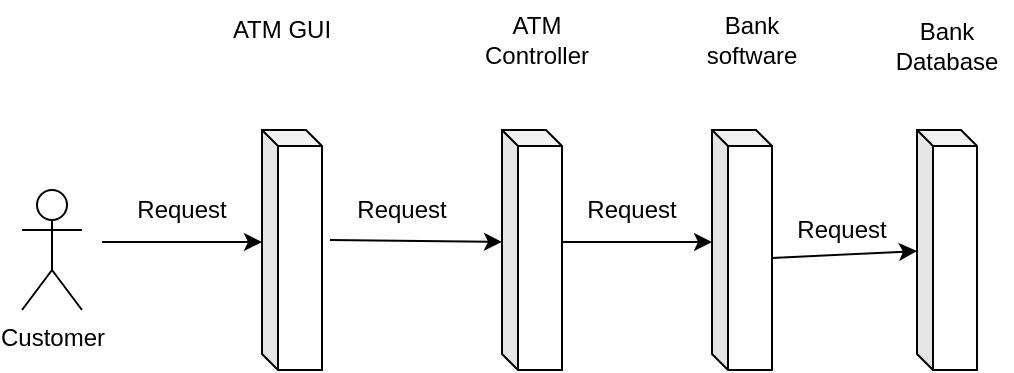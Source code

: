 <mxfile version="12.7.9" type="github">
  <diagram id="F5S1zg3dzq9zz6uw3c55" name="Page-1">
    <mxGraphModel dx="780" dy="1144" grid="1" gridSize="10" guides="1" tooltips="1" connect="1" arrows="1" fold="1" page="1" pageScale="1" pageWidth="850" pageHeight="1100" math="0" shadow="0">
      <root>
        <mxCell id="0" />
        <mxCell id="1" parent="0" />
        <mxCell id="G7syQeqwJXmZPjVYKhDB-1" value="Customer" style="shape=umlActor;verticalLabelPosition=bottom;labelBackgroundColor=#ffffff;verticalAlign=top;html=1;outlineConnect=0;" vertex="1" parent="1">
          <mxGeometry x="30" y="290" width="30" height="60" as="geometry" />
        </mxCell>
        <mxCell id="G7syQeqwJXmZPjVYKhDB-2" value="" style="shape=cube;whiteSpace=wrap;html=1;boundedLbl=1;backgroundOutline=1;darkOpacity=0.05;darkOpacity2=0.1;size=8;" vertex="1" parent="1">
          <mxGeometry x="150" y="260" width="30" height="120" as="geometry" />
        </mxCell>
        <mxCell id="G7syQeqwJXmZPjVYKhDB-3" value="" style="shape=cube;whiteSpace=wrap;html=1;boundedLbl=1;backgroundOutline=1;darkOpacity=0.05;darkOpacity2=0.1;size=8;" vertex="1" parent="1">
          <mxGeometry x="270" y="260" width="30" height="120" as="geometry" />
        </mxCell>
        <mxCell id="G7syQeqwJXmZPjVYKhDB-4" value="" style="shape=cube;whiteSpace=wrap;html=1;boundedLbl=1;backgroundOutline=1;darkOpacity=0.05;darkOpacity2=0.1;size=8;" vertex="1" parent="1">
          <mxGeometry x="477.5" y="260" width="30" height="120" as="geometry" />
        </mxCell>
        <mxCell id="G7syQeqwJXmZPjVYKhDB-5" value="" style="shape=cube;whiteSpace=wrap;html=1;boundedLbl=1;backgroundOutline=1;darkOpacity=0.05;darkOpacity2=0.1;size=8;" vertex="1" parent="1">
          <mxGeometry x="375" y="260" width="30" height="120" as="geometry" />
        </mxCell>
        <mxCell id="G7syQeqwJXmZPjVYKhDB-6" value="ATM GUI" style="text;html=1;strokeColor=none;fillColor=none;align=center;verticalAlign=middle;whiteSpace=wrap;rounded=0;" vertex="1" parent="1">
          <mxGeometry x="130" y="195" width="60" height="30" as="geometry" />
        </mxCell>
        <mxCell id="G7syQeqwJXmZPjVYKhDB-7" value="ATM Controller" style="text;html=1;strokeColor=none;fillColor=none;align=center;verticalAlign=middle;whiteSpace=wrap;rounded=0;" vertex="1" parent="1">
          <mxGeometry x="260" y="200" width="55" height="30" as="geometry" />
        </mxCell>
        <mxCell id="G7syQeqwJXmZPjVYKhDB-9" value="Bank software" style="text;html=1;strokeColor=none;fillColor=none;align=center;verticalAlign=middle;whiteSpace=wrap;rounded=0;" vertex="1" parent="1">
          <mxGeometry x="370" y="200" width="50" height="30" as="geometry" />
        </mxCell>
        <mxCell id="G7syQeqwJXmZPjVYKhDB-12" value="Bank Database" style="text;html=1;strokeColor=none;fillColor=none;align=center;verticalAlign=middle;whiteSpace=wrap;rounded=0;" vertex="1" parent="1">
          <mxGeometry x="460" y="200" width="65" height="35" as="geometry" />
        </mxCell>
        <mxCell id="G7syQeqwJXmZPjVYKhDB-14" value="" style="endArrow=classic;html=1;entryX=0;entryY=0;entryDx=0;entryDy=56;entryPerimeter=0;" edge="1" parent="1" target="G7syQeqwJXmZPjVYKhDB-2">
          <mxGeometry width="50" height="50" relative="1" as="geometry">
            <mxPoint x="70" y="316" as="sourcePoint" />
            <mxPoint x="120" y="270" as="targetPoint" />
          </mxGeometry>
        </mxCell>
        <mxCell id="G7syQeqwJXmZPjVYKhDB-15" value="" style="endArrow=classic;html=1;entryX=0;entryY=0;entryDx=0;entryDy=56;entryPerimeter=0;exitX=1.133;exitY=0.458;exitDx=0;exitDy=0;exitPerimeter=0;" edge="1" parent="1" source="G7syQeqwJXmZPjVYKhDB-2" target="G7syQeqwJXmZPjVYKhDB-3">
          <mxGeometry width="50" height="50" relative="1" as="geometry">
            <mxPoint x="180" y="310" as="sourcePoint" />
            <mxPoint x="260" y="310" as="targetPoint" />
          </mxGeometry>
        </mxCell>
        <mxCell id="G7syQeqwJXmZPjVYKhDB-16" value="" style="endArrow=classic;html=1;entryX=0;entryY=0;entryDx=0;entryDy=56;entryPerimeter=0;" edge="1" parent="1" target="G7syQeqwJXmZPjVYKhDB-5">
          <mxGeometry width="50" height="50" relative="1" as="geometry">
            <mxPoint x="300" y="316" as="sourcePoint" />
            <mxPoint x="340" y="300" as="targetPoint" />
          </mxGeometry>
        </mxCell>
        <mxCell id="G7syQeqwJXmZPjVYKhDB-17" value="" style="endArrow=classic;html=1;entryX=0;entryY=0;entryDx=0;entryDy=56;entryPerimeter=0;exitX=0;exitY=0;exitDx=30;exitDy=64;exitPerimeter=0;" edge="1" parent="1" source="G7syQeqwJXmZPjVYKhDB-5">
          <mxGeometry width="50" height="50" relative="1" as="geometry">
            <mxPoint x="410" y="321" as="sourcePoint" />
            <mxPoint x="477.5" y="320.52" as="targetPoint" />
          </mxGeometry>
        </mxCell>
        <mxCell id="G7syQeqwJXmZPjVYKhDB-19" value="Request" style="text;html=1;strokeColor=none;fillColor=none;align=center;verticalAlign=middle;whiteSpace=wrap;rounded=0;" vertex="1" parent="1">
          <mxGeometry x="90" y="290" width="40" height="20" as="geometry" />
        </mxCell>
        <mxCell id="G7syQeqwJXmZPjVYKhDB-20" value="Request" style="text;html=1;strokeColor=none;fillColor=none;align=center;verticalAlign=middle;whiteSpace=wrap;rounded=0;" vertex="1" parent="1">
          <mxGeometry x="200" y="290" width="40" height="20" as="geometry" />
        </mxCell>
        <mxCell id="G7syQeqwJXmZPjVYKhDB-21" value="Request" style="text;html=1;strokeColor=none;fillColor=none;align=center;verticalAlign=middle;whiteSpace=wrap;rounded=0;" vertex="1" parent="1">
          <mxGeometry x="315" y="290" width="40" height="20" as="geometry" />
        </mxCell>
        <mxCell id="G7syQeqwJXmZPjVYKhDB-22" value="Request" style="text;html=1;strokeColor=none;fillColor=none;align=center;verticalAlign=middle;whiteSpace=wrap;rounded=0;" vertex="1" parent="1">
          <mxGeometry x="420" y="300" width="40" height="20" as="geometry" />
        </mxCell>
      </root>
    </mxGraphModel>
  </diagram>
</mxfile>
